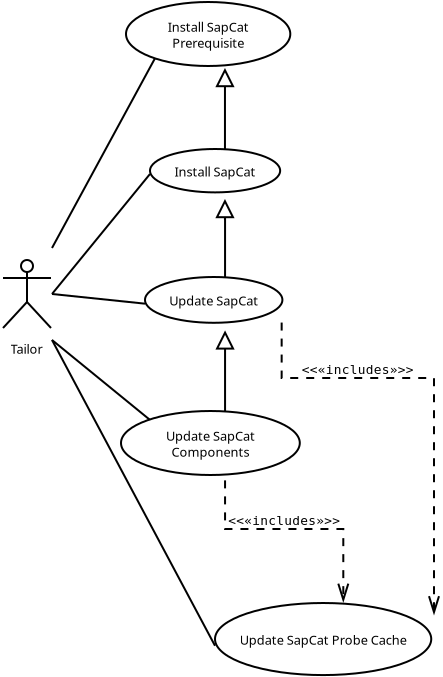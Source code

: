<?xml version="1.0"?>
<diagram xmlns:dia="http://www.lysator.liu.se/~alla/dia/">
  <diagramdata>
    <attribute name="background">
      <color val="#ffffff"/>
    </attribute>
    <attribute name="paper">
      <composite type="paper">
        <attribute name="name">
          <string>#Letter#</string>
        </attribute>
        <attribute name="tmargin">
          <real val="2.54"/>
        </attribute>
        <attribute name="bmargin">
          <real val="2.54"/>
        </attribute>
        <attribute name="lmargin">
          <real val="2.54"/>
        </attribute>
        <attribute name="rmargin">
          <real val="2.54"/>
        </attribute>
        <attribute name="is_portrait">
          <boolean val="true"/>
        </attribute>
        <attribute name="scaling">
          <real val="1"/>
        </attribute>
        <attribute name="fitto">
          <boolean val="false"/>
        </attribute>
      </composite>
    </attribute>
  </diagramdata>
  <layer name="Background" visible="true">
    <object type="UML - Actor" version="0" id="O0">
      <attribute name="obj_pos">
        <point val="2.2,17.35"/>
      </attribute>
      <attribute name="obj_bb">
        <rectangle val="0.95,15.05;3.45,20.61"/>
      </attribute>
      <attribute name="elem_corner">
        <point val="0.95,15.05"/>
      </attribute>
      <attribute name="elem_width">
        <real val="2.5"/>
      </attribute>
      <attribute name="elem_height">
        <real val="4.6"/>
      </attribute>
      <attribute name="text">
        <composite type="text">
          <attribute name="string">
            <string>#Tailor#</string>
          </attribute>
          <attribute name="font">
            <font name="Helvetica"/>
          </attribute>
          <attribute name="height">
            <real val="0.8"/>
          </attribute>
          <attribute name="pos">
            <point val="2.2,20.45"/>
          </attribute>
          <attribute name="color">
            <color val="#000000"/>
          </attribute>
          <attribute name="alignment">
            <enum val="1"/>
          </attribute>
        </composite>
      </attribute>
    </object>
    <object type="Standard - Line" version="0" id="O1">
      <attribute name="obj_pos">
        <point val="3.45,15.05"/>
      </attribute>
      <attribute name="obj_bb">
        <rectangle val="3.4,5.516;8.649,15.1"/>
      </attribute>
      <attribute name="conn_endpoints">
        <point val="3.45,15.05"/>
        <point val="8.599,5.566"/>
      </attribute>
      <attribute name="numcp">
        <int val="1"/>
      </attribute>
      <connections>
        <connection handle="0" to="O0" connection="2"/>
        <connection handle="1" to="O9" connection="5"/>
      </connections>
    </object>
    <object type="Standard - Line" version="0" id="O2">
      <attribute name="obj_pos">
        <point val="3.45,17.35"/>
      </attribute>
      <attribute name="obj_bb">
        <rectangle val="3.4,11.299;8.4,17.4"/>
      </attribute>
      <attribute name="conn_endpoints">
        <point val="3.45,17.35"/>
        <point val="8.35,11.349"/>
      </attribute>
      <attribute name="numcp">
        <int val="1"/>
      </attribute>
      <connections>
        <connection handle="0" to="O0" connection="4"/>
        <connection handle="1" to="O11" connection="3"/>
      </connections>
    </object>
    <object type="Standard - Line" version="0" id="O3">
      <attribute name="obj_pos">
        <point val="3.45,17.35"/>
      </attribute>
      <attribute name="obj_bb">
        <rectangle val="3.4,17.3;8.15,17.884"/>
      </attribute>
      <attribute name="conn_endpoints">
        <point val="3.45,17.35"/>
        <point val="8.1,17.834"/>
      </attribute>
      <attribute name="numcp">
        <int val="1"/>
      </attribute>
      <connections>
        <connection handle="0" to="O0" connection="4"/>
        <connection handle="1" to="O14" connection="3"/>
      </connections>
    </object>
    <object type="Standard - Line" version="0" id="O4">
      <attribute name="obj_pos">
        <point val="3.45,19.65"/>
      </attribute>
      <attribute name="obj_bb">
        <rectangle val="3.4,19.6;8.474,23.758"/>
      </attribute>
      <attribute name="conn_endpoints">
        <point val="3.45,19.65"/>
        <point val="8.424,23.708"/>
      </attribute>
      <attribute name="numcp">
        <int val="1"/>
      </attribute>
      <connections>
        <connection handle="0" to="O0" connection="7"/>
        <connection handle="1" to="O13" connection="0"/>
      </connections>
    </object>
    <object type="UML - Usecase" version="0" id="O5">
      <attribute name="obj_pos">
        <point val="11.6,32.8"/>
      </attribute>
      <attribute name="obj_bb">
        <rectangle val="11.6,32.8;24.429,37.076"/>
      </attribute>
      <attribute name="elem_corner">
        <point val="11.6,32.8"/>
      </attribute>
      <attribute name="elem_width">
        <real val="12.829"/>
      </attribute>
      <attribute name="elem_height">
        <real val="4.276"/>
      </attribute>
      <attribute name="text">
        <composite type="text">
          <attribute name="string">
            <string>#Update SapCat Probe Cache#</string>
          </attribute>
          <attribute name="font">
            <font name="Helvetica"/>
          </attribute>
          <attribute name="height">
            <real val="0.8"/>
          </attribute>
          <attribute name="pos">
            <point val="18.015,35.178"/>
          </attribute>
          <attribute name="color">
            <color val="#000000"/>
          </attribute>
          <attribute name="alignment">
            <enum val="1"/>
          </attribute>
        </composite>
      </attribute>
      <attribute name="textout">
        <boolean val="false"/>
      </attribute>
      <attribute name="collaboration">
        <boolean val="false"/>
      </attribute>
    </object>
    <object type="Standard - Line" version="0" id="O6">
      <attribute name="obj_pos">
        <point val="3.45,19.65"/>
      </attribute>
      <attribute name="obj_bb">
        <rectangle val="3.4,19.6;11.65,34.988"/>
      </attribute>
      <attribute name="conn_endpoints">
        <point val="3.45,19.65"/>
        <point val="11.6,34.938"/>
      </attribute>
      <attribute name="numcp">
        <int val="1"/>
      </attribute>
      <connections>
        <connection handle="0" to="O0" connection="7"/>
        <connection handle="1" to="O5" connection="3"/>
      </connections>
    </object>
    <object type="UML - Dependency" version="0" id="O7">
      <attribute name="obj_pos">
        <point val="12.103,26.669"/>
      </attribute>
      <attribute name="obj_bb">
        <rectangle val="11.253,25.819;18.865,33.65"/>
      </attribute>
      <attribute name="orth_points">
        <point val="12.103,26.669"/>
        <point val="12.103,29.1"/>
        <point val="18.015,29.1"/>
        <point val="18.015,32.8"/>
      </attribute>
      <attribute name="orth_orient">
        <enum val="1"/>
        <enum val="0"/>
        <enum val="1"/>
      </attribute>
      <attribute name="draw_arrow">
        <boolean val="true"/>
      </attribute>
      <attribute name="name">
        <string/>
      </attribute>
      <attribute name="stereotype">
        <string>#&#171;includes&#187;#</string>
      </attribute>
      <connections>
        <connection handle="0" to="O13" connection="6"/>
        <connection handle="1" to="O5" connection="1"/>
      </connections>
    </object>
    <object type="UML - Dependency" version="0" id="O8">
      <attribute name="obj_pos">
        <point val="14.933,18.778"/>
      </attribute>
      <attribute name="obj_bb">
        <rectangle val="14.083,17.928;23.401,34.276"/>
      </attribute>
      <attribute name="orth_points">
        <point val="14.933,18.778"/>
        <point val="14.933,21.55"/>
        <point val="22.55,21.55"/>
        <point val="22.55,33.426"/>
      </attribute>
      <attribute name="orth_orient">
        <enum val="1"/>
        <enum val="0"/>
        <enum val="1"/>
      </attribute>
      <attribute name="draw_arrow">
        <boolean val="true"/>
      </attribute>
      <attribute name="name">
        <string/>
      </attribute>
      <attribute name="stereotype">
        <string>#&#171;includes&#187;#</string>
      </attribute>
      <connections>
        <connection handle="0" to="O14" connection="7"/>
        <connection handle="1" to="O5" connection="2"/>
      </connections>
    </object>
    <object type="UML - Usecase" version="0" id="O9">
      <attribute name="obj_pos">
        <point val="7.15,2.75"/>
      </attribute>
      <attribute name="obj_bb">
        <rectangle val="7.15,2.75;17.047,6.049"/>
      </attribute>
      <attribute name="elem_corner">
        <point val="7.15,2.75"/>
      </attribute>
      <attribute name="elem_width">
        <real val="9.896"/>
      </attribute>
      <attribute name="elem_height">
        <real val="3.299"/>
      </attribute>
      <attribute name="text">
        <composite type="text">
          <attribute name="string">
            <string>#Install SapCat
Prerequisite#</string>
          </attribute>
          <attribute name="font">
            <font name="Helvetica"/>
          </attribute>
          <attribute name="height">
            <real val="0.8"/>
          </attribute>
          <attribute name="pos">
            <point val="12.098,4.239"/>
          </attribute>
          <attribute name="color">
            <color val="#000000"/>
          </attribute>
          <attribute name="alignment">
            <enum val="1"/>
          </attribute>
        </composite>
      </attribute>
      <attribute name="textout">
        <boolean val="false"/>
      </attribute>
      <attribute name="collaboration">
        <boolean val="false"/>
      </attribute>
    </object>
    <object type="UML - Generalization" version="0" id="O10">
      <attribute name="obj_pos">
        <point val="12.098,6.049"/>
      </attribute>
      <attribute name="obj_bb">
        <rectangle val="11.248,5.199;12.948,10.95"/>
      </attribute>
      <attribute name="orth_points">
        <point val="12.098,6.049"/>
        <point val="12.098,7.6"/>
        <point val="12.098,7.6"/>
        <point val="12.098,10.1"/>
      </attribute>
      <attribute name="orth_orient">
        <enum val="1"/>
        <enum val="0"/>
        <enum val="1"/>
      </attribute>
      <attribute name="name">
        <string/>
      </attribute>
      <attribute name="stereotype">
        <string/>
      </attribute>
      <connections>
        <connection handle="0" to="O9" connection="6"/>
      </connections>
    </object>
    <object type="UML - Usecase" version="0" id="O11">
      <attribute name="obj_pos">
        <point val="8.35,10.1"/>
      </attribute>
      <attribute name="obj_bb">
        <rectangle val="8.35,10.1;15.847,12.599"/>
      </attribute>
      <attribute name="elem_corner">
        <point val="8.35,10.1"/>
      </attribute>
      <attribute name="elem_width">
        <real val="7.496"/>
      </attribute>
      <attribute name="elem_height">
        <real val="2.499"/>
      </attribute>
      <attribute name="text">
        <composite type="text">
          <attribute name="string">
            <string>#Install SapCat#</string>
          </attribute>
          <attribute name="font">
            <font name="Helvetica"/>
          </attribute>
          <attribute name="height">
            <real val="0.8"/>
          </attribute>
          <attribute name="pos">
            <point val="12.098,11.589"/>
          </attribute>
          <attribute name="color">
            <color val="#000000"/>
          </attribute>
          <attribute name="alignment">
            <enum val="1"/>
          </attribute>
        </composite>
      </attribute>
      <attribute name="textout">
        <boolean val="false"/>
      </attribute>
      <attribute name="collaboration">
        <boolean val="false"/>
      </attribute>
    </object>
    <object type="UML - Generalization" version="0" id="O12">
      <attribute name="obj_pos">
        <point val="12.098,12.599"/>
      </attribute>
      <attribute name="obj_bb">
        <rectangle val="11.248,11.749;12.953,17.35"/>
      </attribute>
      <attribute name="orth_points">
        <point val="12.098,12.599"/>
        <point val="12.098,13.6"/>
        <point val="12.103,13.6"/>
        <point val="12.103,16.5"/>
      </attribute>
      <attribute name="orth_orient">
        <enum val="1"/>
        <enum val="0"/>
        <enum val="1"/>
      </attribute>
      <attribute name="name">
        <string/>
      </attribute>
      <attribute name="stereotype">
        <string/>
      </attribute>
      <connections>
        <connection handle="0" to="O11" connection="6"/>
        <connection handle="1" to="O14" connection="1"/>
      </connections>
    </object>
    <object type="UML - Usecase" version="0" id="O13">
      <attribute name="obj_pos">
        <point val="6.9,23.2"/>
      </attribute>
      <attribute name="obj_bb">
        <rectangle val="6.9,23.2;17.305,26.669"/>
      </attribute>
      <attribute name="elem_corner">
        <point val="6.9,23.2"/>
      </attribute>
      <attribute name="elem_width">
        <real val="10.405"/>
      </attribute>
      <attribute name="elem_height">
        <real val="3.469"/>
      </attribute>
      <attribute name="text">
        <composite type="text">
          <attribute name="string">
            <string>#Update SapCat
Components#</string>
          </attribute>
          <attribute name="font">
            <font name="Helvetica"/>
          </attribute>
          <attribute name="height">
            <real val="0.8"/>
          </attribute>
          <attribute name="pos">
            <point val="12.103,24.774"/>
          </attribute>
          <attribute name="color">
            <color val="#000000"/>
          </attribute>
          <attribute name="alignment">
            <enum val="1"/>
          </attribute>
        </composite>
      </attribute>
      <attribute name="textout">
        <boolean val="false"/>
      </attribute>
      <attribute name="collaboration">
        <boolean val="false"/>
      </attribute>
    </object>
    <object type="UML - Usecase" version="0" id="O14">
      <attribute name="obj_pos">
        <point val="8.1,16.5"/>
      </attribute>
      <attribute name="obj_bb">
        <rectangle val="8.1,16.5;16.105,19.169"/>
      </attribute>
      <attribute name="elem_corner">
        <point val="8.1,16.5"/>
      </attribute>
      <attribute name="elem_width">
        <real val="8.006"/>
      </attribute>
      <attribute name="elem_height">
        <real val="2.669"/>
      </attribute>
      <attribute name="text">
        <composite type="text">
          <attribute name="string">
            <string>#Update SapCat#</string>
          </attribute>
          <attribute name="font">
            <font name="Helvetica"/>
          </attribute>
          <attribute name="height">
            <real val="0.8"/>
          </attribute>
          <attribute name="pos">
            <point val="12.103,18.074"/>
          </attribute>
          <attribute name="color">
            <color val="#000000"/>
          </attribute>
          <attribute name="alignment">
            <enum val="1"/>
          </attribute>
        </composite>
      </attribute>
      <attribute name="textout">
        <boolean val="false"/>
      </attribute>
      <attribute name="collaboration">
        <boolean val="false"/>
      </attribute>
    </object>
    <object type="UML - Generalization" version="0" id="O15">
      <attribute name="obj_pos">
        <point val="12.103,19.169"/>
      </attribute>
      <attribute name="obj_bb">
        <rectangle val="11.253,18.319;12.953,24.05"/>
      </attribute>
      <attribute name="orth_points">
        <point val="12.103,19.169"/>
        <point val="12.103,20.1"/>
        <point val="12.103,20.1"/>
        <point val="12.103,23.2"/>
      </attribute>
      <attribute name="orth_orient">
        <enum val="1"/>
        <enum val="0"/>
        <enum val="1"/>
      </attribute>
      <attribute name="name">
        <string/>
      </attribute>
      <attribute name="stereotype">
        <string/>
      </attribute>
      <connections>
        <connection handle="0" to="O14" connection="6"/>
        <connection handle="1" to="O13" connection="1"/>
      </connections>
    </object>
  </layer>
</diagram>
